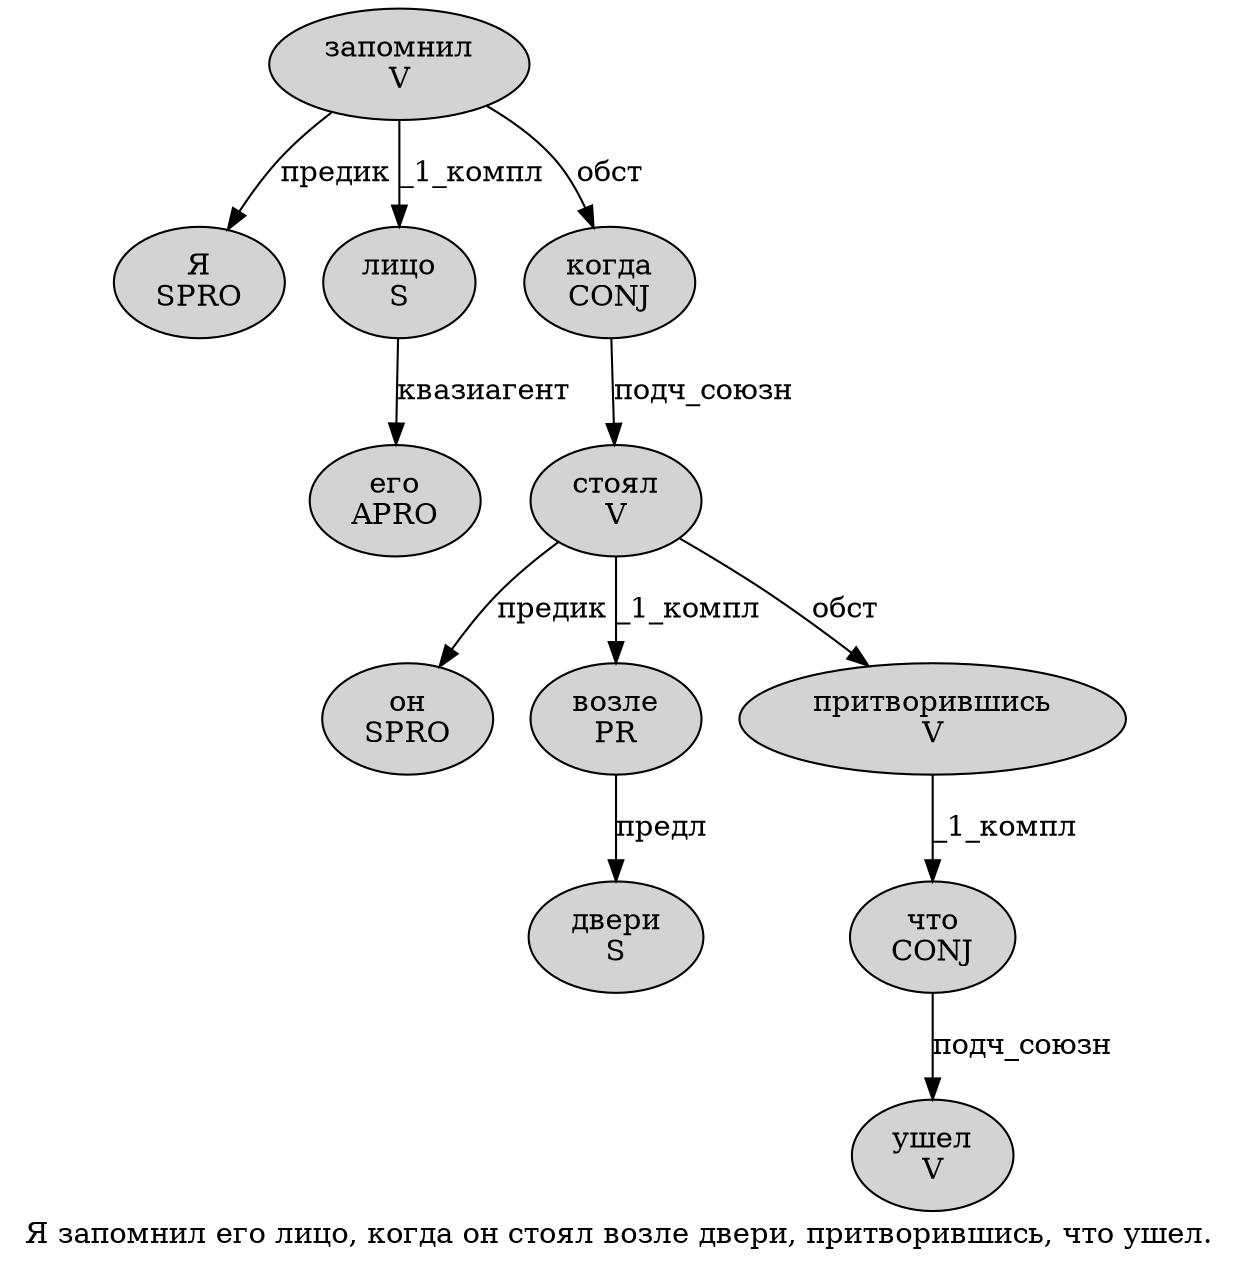 digraph SENTENCE_1384 {
	graph [label="Я запомнил его лицо, когда он стоял возле двери, притворившись, что ушел."]
	node [style=filled]
		0 [label="Я
SPRO" color="" fillcolor=lightgray penwidth=1 shape=ellipse]
		1 [label="запомнил
V" color="" fillcolor=lightgray penwidth=1 shape=ellipse]
		2 [label="его
APRO" color="" fillcolor=lightgray penwidth=1 shape=ellipse]
		3 [label="лицо
S" color="" fillcolor=lightgray penwidth=1 shape=ellipse]
		5 [label="когда
CONJ" color="" fillcolor=lightgray penwidth=1 shape=ellipse]
		6 [label="он
SPRO" color="" fillcolor=lightgray penwidth=1 shape=ellipse]
		7 [label="стоял
V" color="" fillcolor=lightgray penwidth=1 shape=ellipse]
		8 [label="возле
PR" color="" fillcolor=lightgray penwidth=1 shape=ellipse]
		9 [label="двери
S" color="" fillcolor=lightgray penwidth=1 shape=ellipse]
		11 [label="притворившись
V" color="" fillcolor=lightgray penwidth=1 shape=ellipse]
		13 [label="что
CONJ" color="" fillcolor=lightgray penwidth=1 shape=ellipse]
		14 [label="ушел
V" color="" fillcolor=lightgray penwidth=1 shape=ellipse]
			3 -> 2 [label="квазиагент"]
			13 -> 14 [label="подч_союзн"]
			11 -> 13 [label="_1_компл"]
			8 -> 9 [label="предл"]
			5 -> 7 [label="подч_союзн"]
			7 -> 6 [label="предик"]
			7 -> 8 [label="_1_компл"]
			7 -> 11 [label="обст"]
			1 -> 0 [label="предик"]
			1 -> 3 [label="_1_компл"]
			1 -> 5 [label="обст"]
}